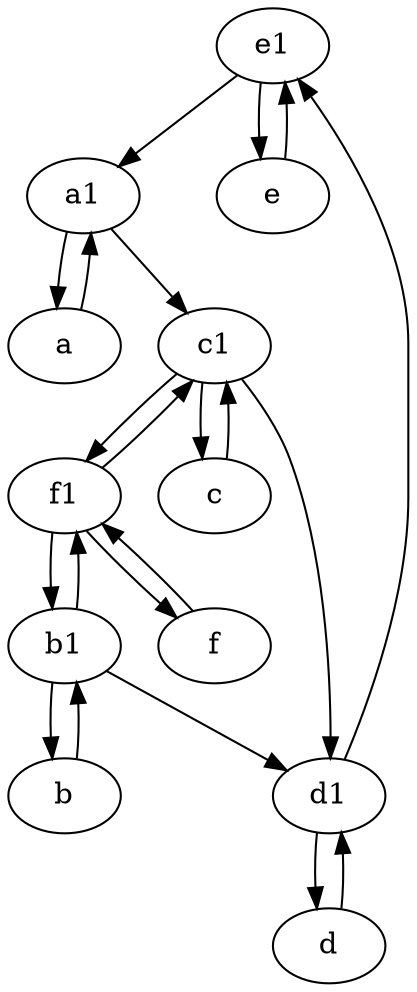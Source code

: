 digraph  {
	e1 [pos="25,45!"];
	a [pos="40,10!"];
	b1 [pos="45,20!"];
	f [pos="15,45!"];
	b [pos="50,20!"];
	c1 [pos="30,15!"];
	f1;
	c [pos="20,10!"];
	a1 [pos="40,15!"];
	d1 [pos="25,30!"];
	d [pos="20,30!"];
	e [pos="30,50!"];
	c -> c1;
	d1 -> d;
	e1 -> a1;
	b -> b1;
	b1 -> f1;
	c1 -> d1;
	a1 -> a;
	a1 -> c1;
	e -> e1;
	f -> f1;
	c1 -> c;
	e1 -> e;
	b1 -> d1;
	f1 -> b1;
	a -> a1;
	f1 -> f;
	c1 -> f1;
	f1 -> c1;
	d -> d1;
	b1 -> b;
	d1 -> e1;

	}